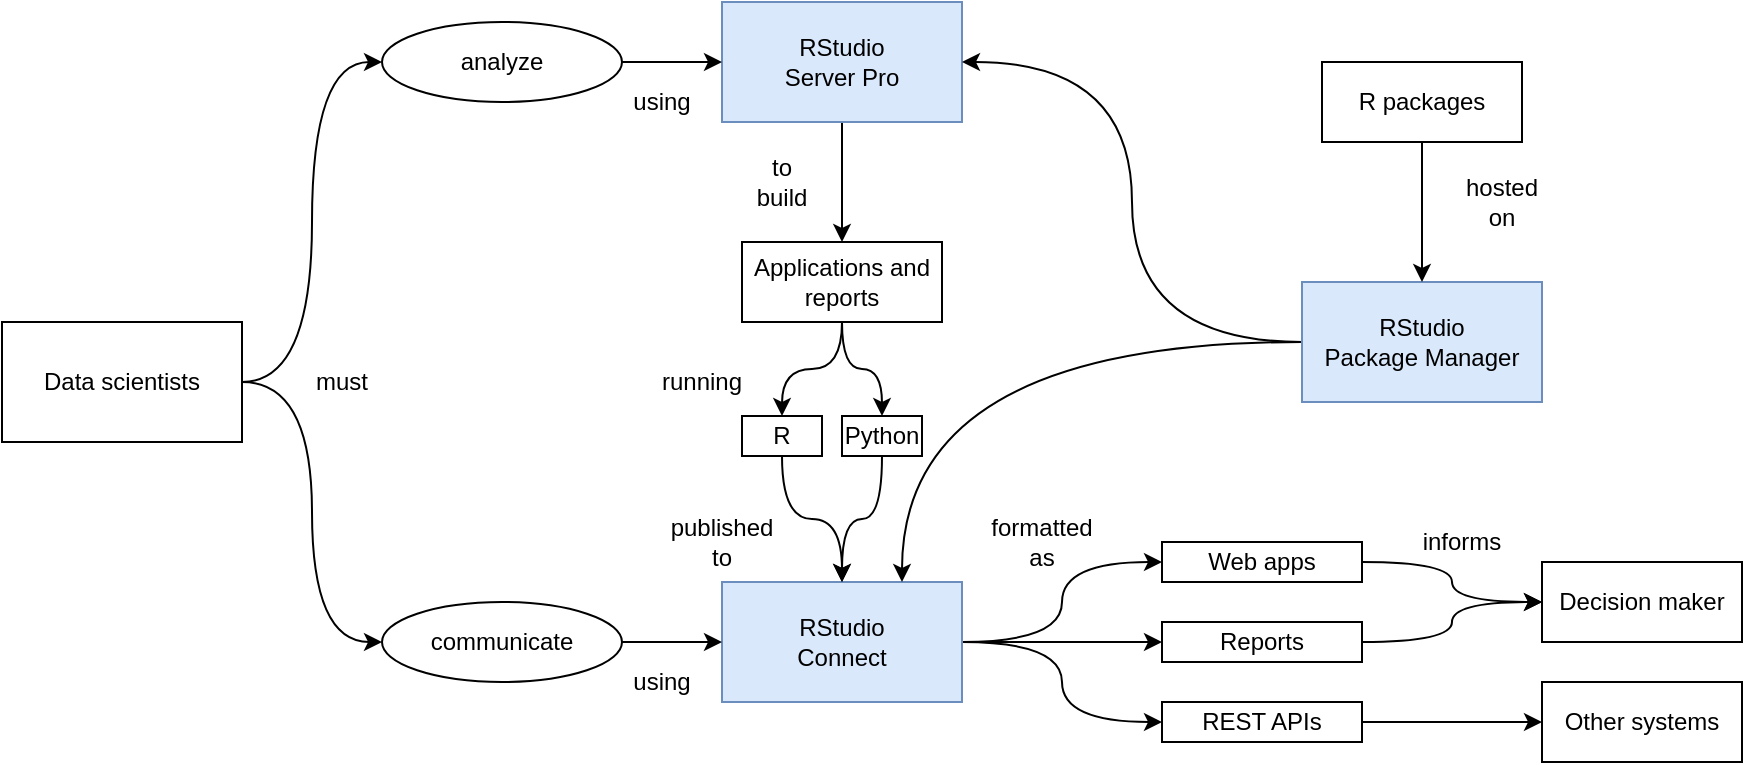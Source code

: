 <mxfile version="13.6.5">
    <diagram id="R5mwL2QlbzGVXMHXNJKV" name="Page-1">
        <mxGraphModel dx="1030" dy="790" grid="1" gridSize="10" guides="1" tooltips="1" connect="1" arrows="1" fold="1" page="1" pageScale="1" pageWidth="1920" pageHeight="1200" math="0" shadow="0">
            <root>
                <mxCell id="0"/>
                <mxCell id="1" parent="0"/>
                <mxCell id="iDOt17yhNt0-OwP-10Hs-8" style="edgeStyle=orthogonalEdgeStyle;rounded=0;orthogonalLoop=1;jettySize=auto;html=1;entryX=0;entryY=0.5;entryDx=0;entryDy=0;curved=1;" parent="1" source="iDOt17yhNt0-OwP-10Hs-1" target="iDOt17yhNt0-OwP-10Hs-7" edge="1">
                    <mxGeometry relative="1" as="geometry"/>
                </mxCell>
                <mxCell id="iDOt17yhNt0-OwP-10Hs-9" style="edgeStyle=orthogonalEdgeStyle;rounded=0;orthogonalLoop=1;jettySize=auto;html=1;entryX=0;entryY=0.5;entryDx=0;entryDy=0;curved=1;" parent="1" source="iDOt17yhNt0-OwP-10Hs-1" target="iDOt17yhNt0-OwP-10Hs-6" edge="1">
                    <mxGeometry relative="1" as="geometry"/>
                </mxCell>
                <mxCell id="iDOt17yhNt0-OwP-10Hs-1" value="Data scientists" style="rounded=0;whiteSpace=wrap;html=1;" parent="1" vertex="1">
                    <mxGeometry x="50" y="290" width="120" height="60" as="geometry"/>
                </mxCell>
                <mxCell id="iDOt17yhNt0-OwP-10Hs-33" style="edgeStyle=orthogonalEdgeStyle;curved=1;rounded=0;orthogonalLoop=1;jettySize=auto;html=1;" parent="1" source="iDOt17yhNt0-OwP-10Hs-2" target="iDOt17yhNt0-OwP-10Hs-26" edge="1">
                    <mxGeometry relative="1" as="geometry"/>
                </mxCell>
                <mxCell id="iDOt17yhNt0-OwP-10Hs-2" value="RStudio&lt;br&gt;Server Pro" style="rounded=0;whiteSpace=wrap;html=1;fillColor=#dae8fc;strokeColor=#6c8ebf;" parent="1" vertex="1">
                    <mxGeometry x="410" y="130" width="120" height="60" as="geometry"/>
                </mxCell>
                <mxCell id="iDOt17yhNt0-OwP-10Hs-17" style="edgeStyle=orthogonalEdgeStyle;rounded=0;orthogonalLoop=1;jettySize=auto;html=1;curved=1;" parent="1" source="iDOt17yhNt0-OwP-10Hs-3" target="iDOt17yhNt0-OwP-10Hs-14" edge="1">
                    <mxGeometry relative="1" as="geometry"/>
                </mxCell>
                <mxCell id="iDOt17yhNt0-OwP-10Hs-18" style="edgeStyle=orthogonalEdgeStyle;rounded=0;orthogonalLoop=1;jettySize=auto;html=1;entryX=0;entryY=0.5;entryDx=0;entryDy=0;curved=1;" parent="1" source="iDOt17yhNt0-OwP-10Hs-3" target="iDOt17yhNt0-OwP-10Hs-15" edge="1">
                    <mxGeometry relative="1" as="geometry"/>
                </mxCell>
                <mxCell id="iDOt17yhNt0-OwP-10Hs-19" style="edgeStyle=orthogonalEdgeStyle;rounded=0;orthogonalLoop=1;jettySize=auto;html=1;entryX=0;entryY=0.5;entryDx=0;entryDy=0;curved=1;" parent="1" source="iDOt17yhNt0-OwP-10Hs-3" target="iDOt17yhNt0-OwP-10Hs-16" edge="1">
                    <mxGeometry relative="1" as="geometry"/>
                </mxCell>
                <mxCell id="iDOt17yhNt0-OwP-10Hs-3" value="RStudio&lt;br&gt;Connect" style="rounded=0;whiteSpace=wrap;html=1;fillColor=#dae8fc;strokeColor=#6c8ebf;" parent="1" vertex="1">
                    <mxGeometry x="410" y="420" width="120" height="60" as="geometry"/>
                </mxCell>
                <mxCell id="iDOt17yhNt0-OwP-10Hs-24" style="edgeStyle=orthogonalEdgeStyle;curved=1;rounded=0;orthogonalLoop=1;jettySize=auto;html=1;entryX=1;entryY=0.5;entryDx=0;entryDy=0;" parent="1" source="iDOt17yhNt0-OwP-10Hs-4" target="iDOt17yhNt0-OwP-10Hs-2" edge="1">
                    <mxGeometry relative="1" as="geometry"/>
                </mxCell>
                <mxCell id="iDOt17yhNt0-OwP-10Hs-25" style="edgeStyle=orthogonalEdgeStyle;curved=1;rounded=0;orthogonalLoop=1;jettySize=auto;html=1;entryX=0.75;entryY=0;entryDx=0;entryDy=0;" parent="1" source="iDOt17yhNt0-OwP-10Hs-4" target="iDOt17yhNt0-OwP-10Hs-3" edge="1">
                    <mxGeometry relative="1" as="geometry"/>
                </mxCell>
                <mxCell id="iDOt17yhNt0-OwP-10Hs-4" value="RStudio&lt;br&gt;Package Manager" style="rounded=0;whiteSpace=wrap;html=1;fillColor=#dae8fc;strokeColor=#6c8ebf;" parent="1" vertex="1">
                    <mxGeometry x="700" y="270" width="120" height="60" as="geometry"/>
                </mxCell>
                <mxCell id="iDOt17yhNt0-OwP-10Hs-23" style="edgeStyle=orthogonalEdgeStyle;curved=1;rounded=0;orthogonalLoop=1;jettySize=auto;html=1;" parent="1" source="iDOt17yhNt0-OwP-10Hs-5" target="iDOt17yhNt0-OwP-10Hs-4" edge="1">
                    <mxGeometry relative="1" as="geometry"/>
                </mxCell>
                <mxCell id="iDOt17yhNt0-OwP-10Hs-5" value="R packages" style="rounded=0;whiteSpace=wrap;html=1;" parent="1" vertex="1">
                    <mxGeometry x="710" y="160" width="100" height="40" as="geometry"/>
                </mxCell>
                <mxCell id="iDOt17yhNt0-OwP-10Hs-10" style="edgeStyle=orthogonalEdgeStyle;rounded=0;orthogonalLoop=1;jettySize=auto;html=1;curved=1;" parent="1" source="iDOt17yhNt0-OwP-10Hs-6" target="iDOt17yhNt0-OwP-10Hs-2" edge="1">
                    <mxGeometry relative="1" as="geometry"/>
                </mxCell>
                <mxCell id="iDOt17yhNt0-OwP-10Hs-6" value="analyze" style="ellipse;whiteSpace=wrap;html=1;" parent="1" vertex="1">
                    <mxGeometry x="240" y="140" width="120" height="40" as="geometry"/>
                </mxCell>
                <mxCell id="iDOt17yhNt0-OwP-10Hs-11" style="edgeStyle=orthogonalEdgeStyle;rounded=0;orthogonalLoop=1;jettySize=auto;html=1;curved=1;" parent="1" source="iDOt17yhNt0-OwP-10Hs-7" target="iDOt17yhNt0-OwP-10Hs-3" edge="1">
                    <mxGeometry relative="1" as="geometry"/>
                </mxCell>
                <mxCell id="iDOt17yhNt0-OwP-10Hs-7" value="communicate" style="ellipse;whiteSpace=wrap;html=1;" parent="1" vertex="1">
                    <mxGeometry x="240" y="430" width="120" height="40" as="geometry"/>
                </mxCell>
                <mxCell id="iDOt17yhNt0-OwP-10Hs-12" value="Decision maker" style="rounded=0;whiteSpace=wrap;html=1;" parent="1" vertex="1">
                    <mxGeometry x="820" y="410" width="100" height="40" as="geometry"/>
                </mxCell>
                <mxCell id="iDOt17yhNt0-OwP-10Hs-13" value="Other systems" style="rounded=0;whiteSpace=wrap;html=1;" parent="1" vertex="1">
                    <mxGeometry x="820" y="470" width="100" height="40" as="geometry"/>
                </mxCell>
                <mxCell id="iDOt17yhNt0-OwP-10Hs-22" style="edgeStyle=orthogonalEdgeStyle;rounded=0;orthogonalLoop=1;jettySize=auto;html=1;curved=1;" parent="1" source="iDOt17yhNt0-OwP-10Hs-14" target="iDOt17yhNt0-OwP-10Hs-12" edge="1">
                    <mxGeometry relative="1" as="geometry"/>
                </mxCell>
                <mxCell id="iDOt17yhNt0-OwP-10Hs-14" value="Web apps" style="rounded=0;whiteSpace=wrap;html=1;" parent="1" vertex="1">
                    <mxGeometry x="630" y="400" width="100" height="20" as="geometry"/>
                </mxCell>
                <mxCell id="iDOt17yhNt0-OwP-10Hs-21" style="edgeStyle=orthogonalEdgeStyle;rounded=0;orthogonalLoop=1;jettySize=auto;html=1;entryX=0;entryY=0.5;entryDx=0;entryDy=0;curved=1;" parent="1" source="iDOt17yhNt0-OwP-10Hs-15" target="iDOt17yhNt0-OwP-10Hs-12" edge="1">
                    <mxGeometry relative="1" as="geometry"/>
                </mxCell>
                <mxCell id="iDOt17yhNt0-OwP-10Hs-15" value="Reports" style="rounded=0;whiteSpace=wrap;html=1;" parent="1" vertex="1">
                    <mxGeometry x="630" y="440" width="100" height="20" as="geometry"/>
                </mxCell>
                <mxCell id="iDOt17yhNt0-OwP-10Hs-20" style="edgeStyle=orthogonalEdgeStyle;rounded=0;orthogonalLoop=1;jettySize=auto;html=1;curved=1;" parent="1" source="iDOt17yhNt0-OwP-10Hs-16" target="iDOt17yhNt0-OwP-10Hs-13" edge="1">
                    <mxGeometry relative="1" as="geometry"/>
                </mxCell>
                <mxCell id="iDOt17yhNt0-OwP-10Hs-16" value="REST APIs" style="rounded=0;whiteSpace=wrap;html=1;" parent="1" vertex="1">
                    <mxGeometry x="630" y="480" width="100" height="20" as="geometry"/>
                </mxCell>
                <mxCell id="iDOt17yhNt0-OwP-10Hs-29" style="edgeStyle=orthogonalEdgeStyle;curved=1;rounded=0;orthogonalLoop=1;jettySize=auto;html=1;" parent="1" source="iDOt17yhNt0-OwP-10Hs-26" target="iDOt17yhNt0-OwP-10Hs-27" edge="1">
                    <mxGeometry relative="1" as="geometry"/>
                </mxCell>
                <mxCell id="iDOt17yhNt0-OwP-10Hs-30" style="edgeStyle=orthogonalEdgeStyle;curved=1;rounded=0;orthogonalLoop=1;jettySize=auto;html=1;" parent="1" source="iDOt17yhNt0-OwP-10Hs-26" target="iDOt17yhNt0-OwP-10Hs-28" edge="1">
                    <mxGeometry relative="1" as="geometry"/>
                </mxCell>
                <mxCell id="iDOt17yhNt0-OwP-10Hs-26" value="Applications and reports" style="rounded=0;whiteSpace=wrap;html=1;" parent="1" vertex="1">
                    <mxGeometry x="420" y="250" width="100" height="40" as="geometry"/>
                </mxCell>
                <mxCell id="iDOt17yhNt0-OwP-10Hs-31" style="edgeStyle=orthogonalEdgeStyle;curved=1;rounded=0;orthogonalLoop=1;jettySize=auto;html=1;" parent="1" source="iDOt17yhNt0-OwP-10Hs-27" target="iDOt17yhNt0-OwP-10Hs-3" edge="1">
                    <mxGeometry relative="1" as="geometry"/>
                </mxCell>
                <mxCell id="iDOt17yhNt0-OwP-10Hs-27" value="R" style="rounded=0;whiteSpace=wrap;html=1;" parent="1" vertex="1">
                    <mxGeometry x="420" y="337" width="40" height="20" as="geometry"/>
                </mxCell>
                <mxCell id="iDOt17yhNt0-OwP-10Hs-32" style="edgeStyle=orthogonalEdgeStyle;curved=1;rounded=0;orthogonalLoop=1;jettySize=auto;html=1;" parent="1" source="iDOt17yhNt0-OwP-10Hs-28" target="iDOt17yhNt0-OwP-10Hs-3" edge="1">
                    <mxGeometry relative="1" as="geometry"/>
                </mxCell>
                <mxCell id="iDOt17yhNt0-OwP-10Hs-28" value="Python" style="rounded=0;whiteSpace=wrap;html=1;" parent="1" vertex="1">
                    <mxGeometry x="470" y="337" width="40" height="20" as="geometry"/>
                </mxCell>
                <mxCell id="iDOt17yhNt0-OwP-10Hs-34" value="must" style="text;html=1;strokeColor=none;fillColor=none;align=center;verticalAlign=middle;whiteSpace=wrap;rounded=0;" parent="1" vertex="1">
                    <mxGeometry x="200" y="310" width="40" height="20" as="geometry"/>
                </mxCell>
                <mxCell id="iDOt17yhNt0-OwP-10Hs-36" value="using" style="text;html=1;strokeColor=none;fillColor=none;align=center;verticalAlign=middle;whiteSpace=wrap;rounded=0;" parent="1" vertex="1">
                    <mxGeometry x="360" y="170" width="40" height="20" as="geometry"/>
                </mxCell>
                <mxCell id="iDOt17yhNt0-OwP-10Hs-38" value="using" style="text;html=1;strokeColor=none;fillColor=none;align=center;verticalAlign=middle;whiteSpace=wrap;rounded=0;" parent="1" vertex="1">
                    <mxGeometry x="360" y="460" width="40" height="20" as="geometry"/>
                </mxCell>
                <mxCell id="iDOt17yhNt0-OwP-10Hs-39" value="to build" style="text;html=1;strokeColor=none;fillColor=none;align=center;verticalAlign=middle;whiteSpace=wrap;rounded=0;" parent="1" vertex="1">
                    <mxGeometry x="420" y="210" width="40" height="20" as="geometry"/>
                </mxCell>
                <mxCell id="iDOt17yhNt0-OwP-10Hs-40" value="running" style="text;html=1;strokeColor=none;fillColor=none;align=center;verticalAlign=middle;whiteSpace=wrap;rounded=0;" parent="1" vertex="1">
                    <mxGeometry x="380" y="310" width="40" height="20" as="geometry"/>
                </mxCell>
                <mxCell id="iDOt17yhNt0-OwP-10Hs-42" value="hosted on" style="text;html=1;strokeColor=none;fillColor=none;align=center;verticalAlign=middle;whiteSpace=wrap;rounded=0;" parent="1" vertex="1">
                    <mxGeometry x="780" y="220" width="40" height="20" as="geometry"/>
                </mxCell>
                <mxCell id="iDOt17yhNt0-OwP-10Hs-43" value="formatted as" style="text;html=1;strokeColor=none;fillColor=none;align=center;verticalAlign=middle;whiteSpace=wrap;rounded=0;" parent="1" vertex="1">
                    <mxGeometry x="550" y="390" width="40" height="20" as="geometry"/>
                </mxCell>
                <mxCell id="iDOt17yhNt0-OwP-10Hs-46" value="informs" style="text;html=1;strokeColor=none;fillColor=none;align=center;verticalAlign=middle;whiteSpace=wrap;rounded=0;" parent="1" vertex="1">
                    <mxGeometry x="760" y="390" width="40" height="20" as="geometry"/>
                </mxCell>
                <mxCell id="iDOt17yhNt0-OwP-10Hs-47" value="published to" style="text;html=1;strokeColor=none;fillColor=none;align=center;verticalAlign=middle;whiteSpace=wrap;rounded=0;" parent="1" vertex="1">
                    <mxGeometry x="390" y="390" width="40" height="20" as="geometry"/>
                </mxCell>
            </root>
        </mxGraphModel>
    </diagram>
</mxfile>